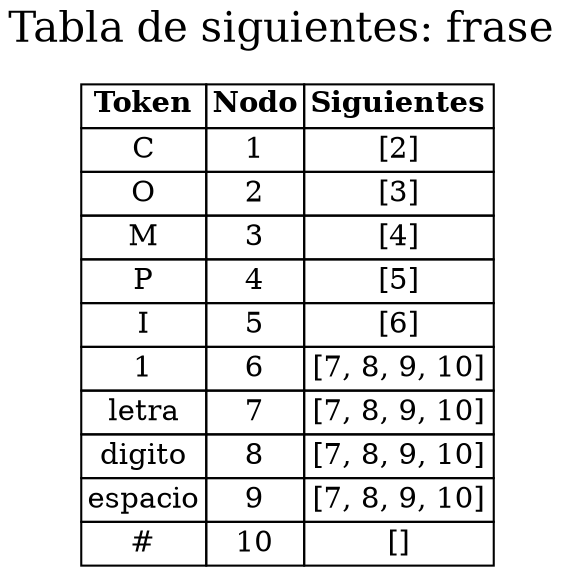 digraph tabla_siguientes {

graph [
newrank = true,
nodesep = 0.3,
ranksep = 0.2,
overlap = true,
splines = false,
] 

node  [shape=plain]

nodo1 [label=<

<table border="0" cellborder="1" cellspacing="0">

  <tr><td><b>Token</b></td><td><b>Nodo</b></td><td><b>Siguientes</b></td></tr>

 <tr>  <td >C</td><td>1</td><td>[2]</td></tr>

 <tr>  <td >O</td><td>2</td><td>[3]</td></tr>

 <tr>  <td >M</td><td>3</td><td>[4]</td></tr>

 <tr>  <td >P</td><td>4</td><td>[5]</td></tr>

 <tr>  <td >I</td><td>5</td><td>[6]</td></tr>

 <tr>  <td >1</td><td>6</td><td>[7, 8, 9, 10]</td></tr>

 <tr>  <td >letra</td><td>7</td><td>[7, 8, 9, 10]</td></tr>

 <tr>  <td >digito</td><td>8</td><td>[7, 8, 9, 10]</td></tr>

 <tr>  <td >espacio</td><td>9</td><td>[7, 8, 9, 10]</td></tr>

 <tr>  <td >#</td><td>10</td><td>[]</td></tr>

</table>>];

	LKD [
fontsize = 20,
label = "Tabla de siguientes: frase ",
shape = plain,
style = ""]

LKD -> nodo1 [style = invis]

} 


